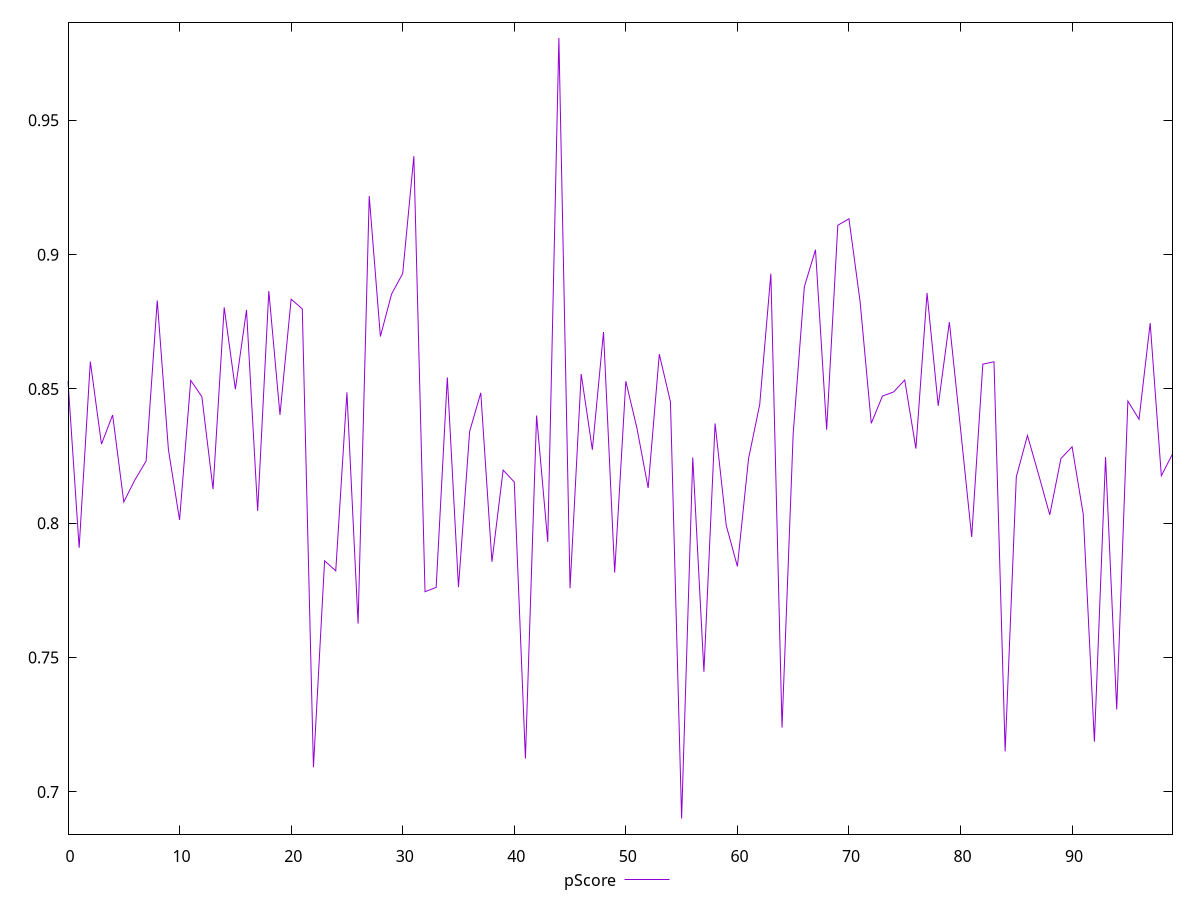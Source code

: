 reset

$pScore <<EOF
0 0.8529544434759558
1 0.7908850675044031
2 0.8602025468986395
3 0.8294736056886127
4 0.8403090685073668
5 0.807954135797808
6 0.8161893039771374
7 0.8231535767429048
8 0.8829420237847454
9 0.8274456536382935
10 0.8012463289789655
11 0.8532132351198757
12 0.8471122771576964
13 0.8127086224202822
14 0.8803797834480966
15 0.8499066097839938
16 0.8794184075387832
17 0.8046194965958362
18 0.8864379983274338
19 0.8403817582483755
20 0.8834202744683555
21 0.8798223758081194
22 0.7091737463273939
23 0.7860526605209255
24 0.7822974999451893
25 0.8487490552028905
26 0.7626459670273817
27 0.9218021068063414
28 0.8695401093783173
29 0.8852965963490851
30 0.8929833628489849
31 0.9366732918852854
32 0.7745305850941554
33 0.7761465904617657
34 0.8543078452536678
35 0.7762217038906705
36 0.8342075889074992
37 0.8485672434470394
38 0.7856769958542182
39 0.8198058010011171
40 0.8153675409509229
41 0.7124427066170768
42 0.8400971593640236
43 0.793103354176242
44 0.9806889059106647
45 0.7758421881768773
46 0.8555532816214302
47 0.8273824085382737
48 0.8711932914567494
49 0.7816560864010527
50 0.8528933604135218
51 0.8353363160608025
52 0.813169538197666
53 0.8629719691551674
54 0.8451887342977138
55 0.6901027101124781
56 0.824489264537129
57 0.744723329254998
58 0.8371450277330329
59 0.7992432836823903
60 0.7839504810618326
61 0.824075442447662
62 0.8441774365164533
63 0.8929150173594933
64 0.7239547744220485
65 0.8332770075814863
66 0.8880060702062462
67 0.9018375871411235
68 0.8348322765878742
69 0.9109521631451567
70 0.9133623879419104
71 0.8824618420364546
72 0.8371993030727045
73 0.8473750235689036
74 0.8488909515429363
75 0.853325430382258
76 0.8278180459168116
77 0.8857449551617729
78 0.8437381064200868
79 0.8749202927775861
80 0.8352097420963871
81 0.7949117138035146
82 0.8592432528391584
83 0.8601253640513231
84 0.7151049709622728
85 0.8172792894481042
86 0.8326967235075047
87 0.8181129033377985
88 0.8031664213192539
89 0.8241090838186776
90 0.828482979944211
91 0.803360511694257
92 0.7187086258184334
93 0.8246394364760843
94 0.7306693618910761
95 0.8455020120503374
96 0.8387126124587242
97 0.874515591860616
98 0.8176992765530886
99 0.8257895350573199
EOF

set key outside below
set xrange [0:99]
set yrange [0.6842909861965144:0.9865006298266285]
set trange [0.6842909861965144:0.9865006298266285]
set terminal svg size 640, 500 enhanced background rgb 'white'
set output "reports/report_00028_2021-02-24T12-49-42.674Z/bootup-time/samples/music/pScore/values.svg"

plot $pScore title "pScore" with line

reset
